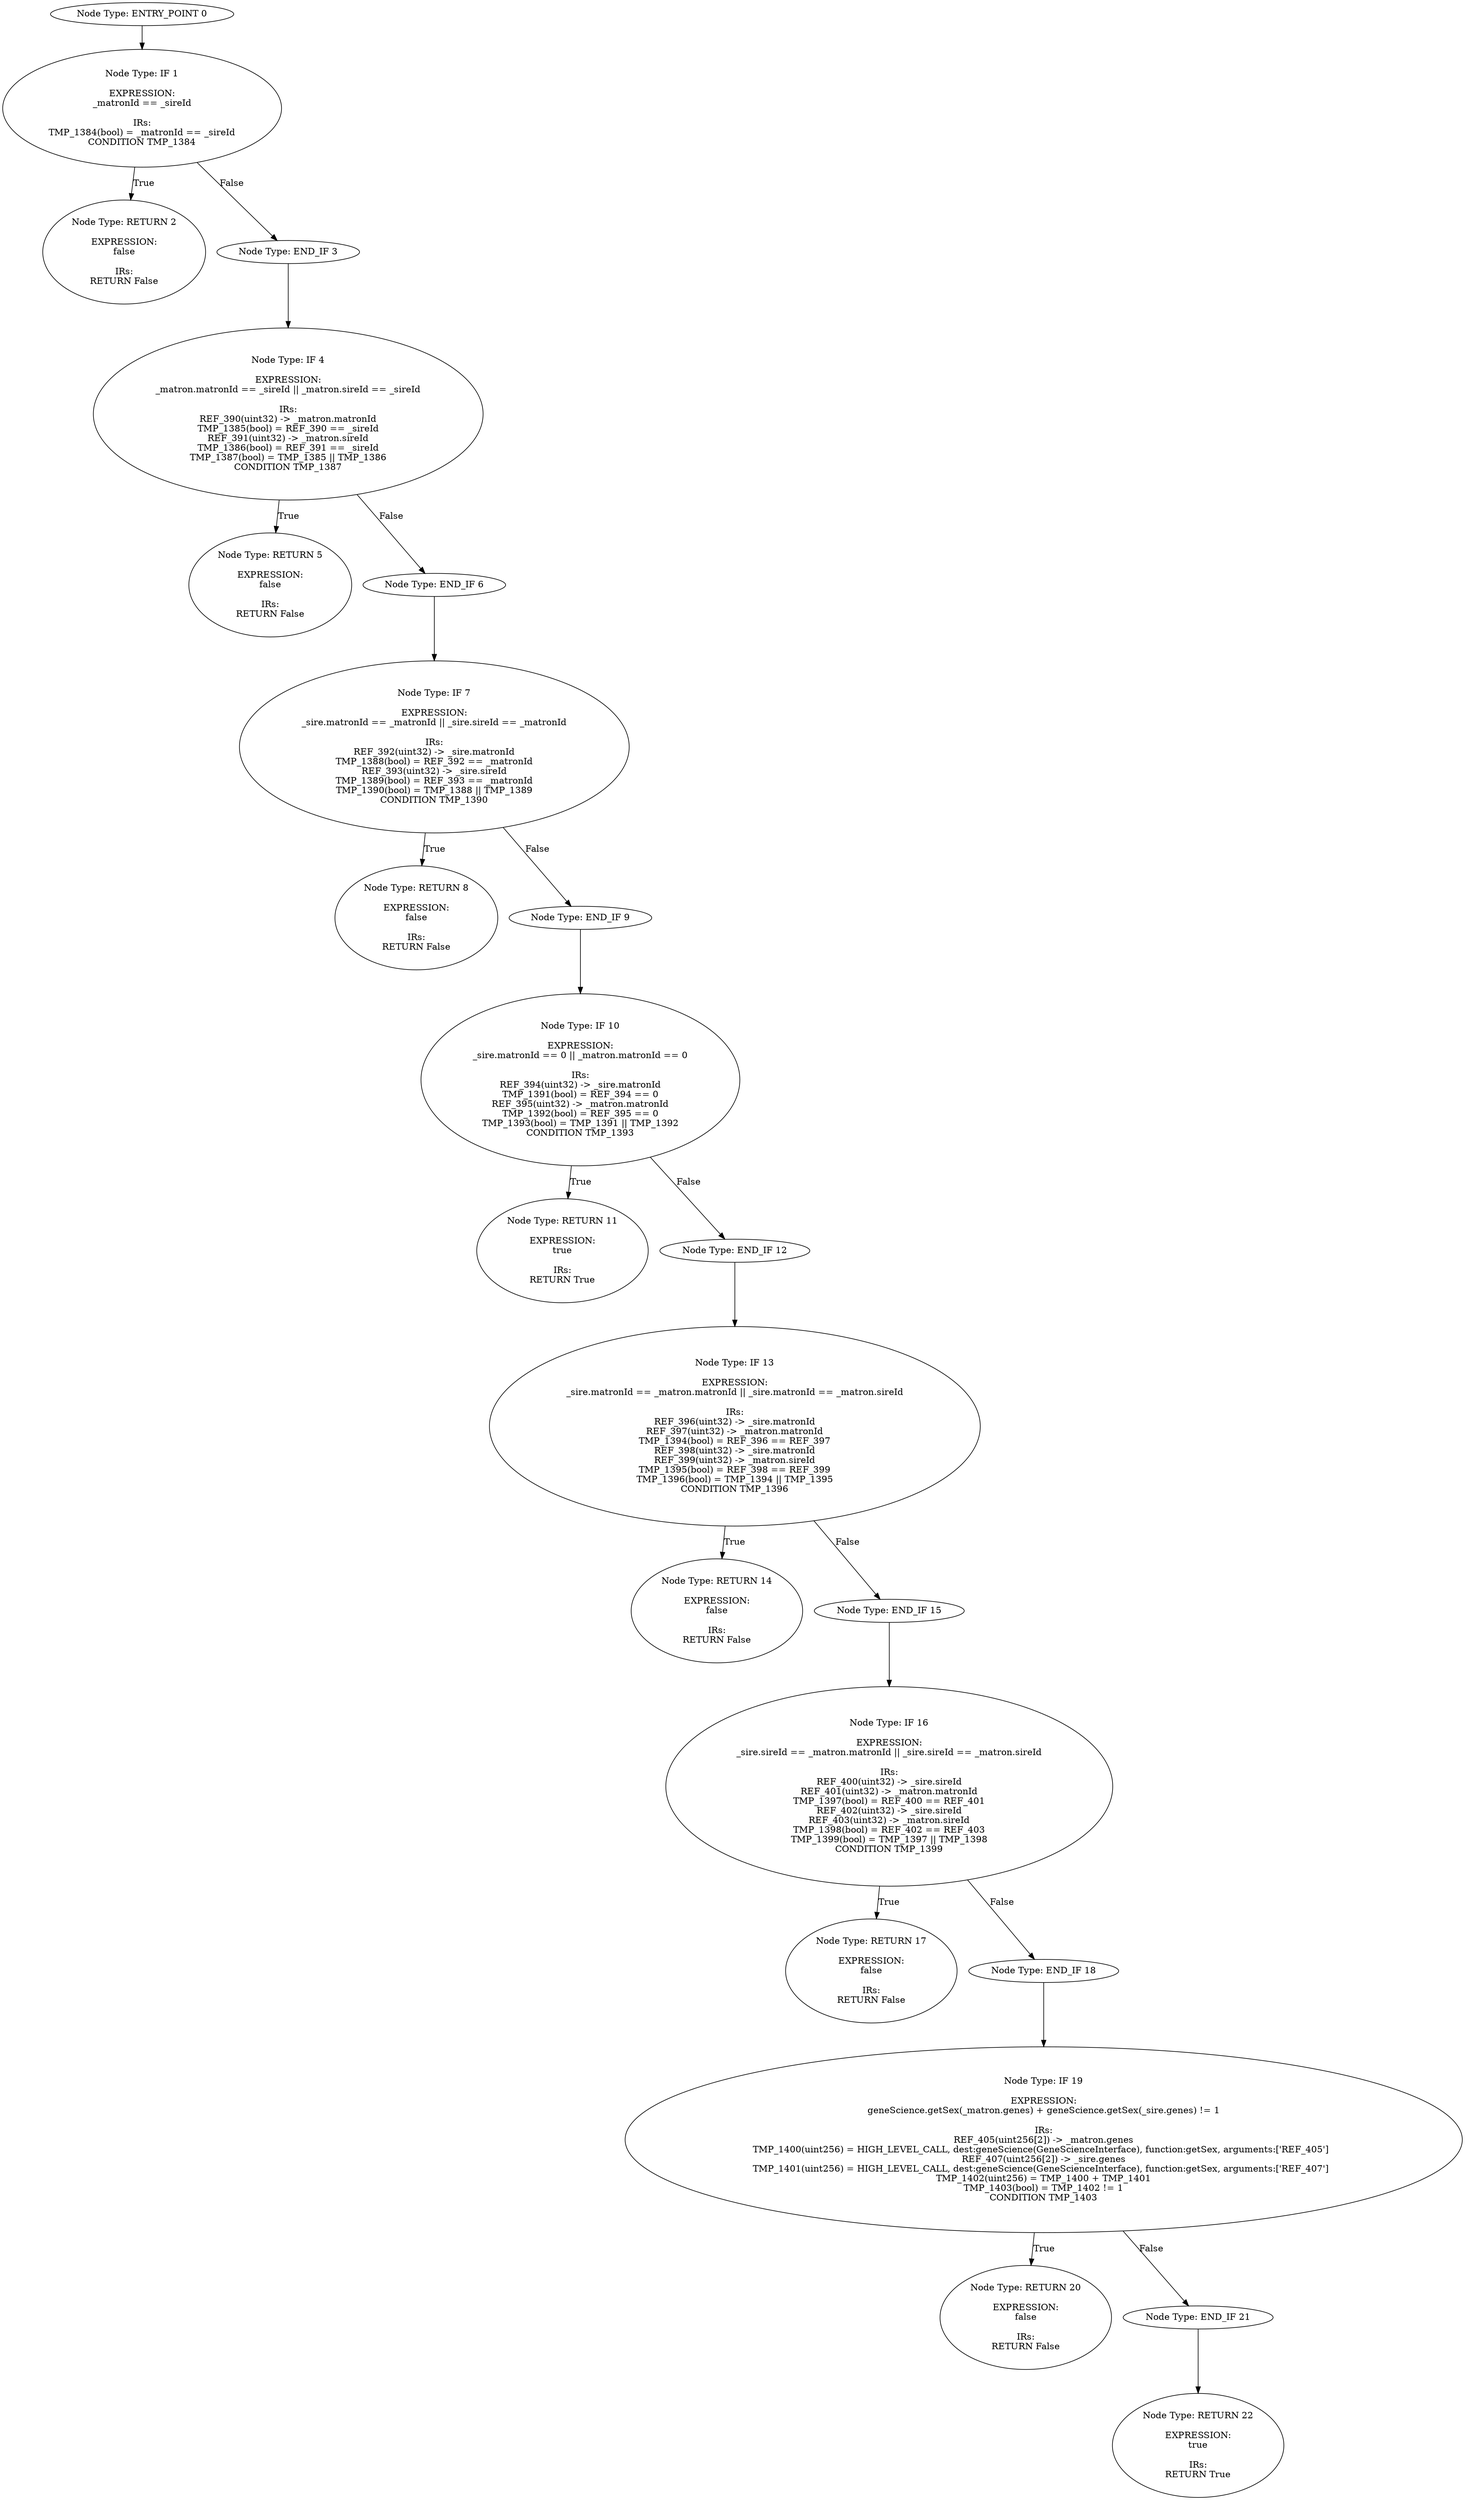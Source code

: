 digraph{
0[label="Node Type: ENTRY_POINT 0
"];
0->1;
1[label="Node Type: IF 1

EXPRESSION:
_matronId == _sireId

IRs:
TMP_1384(bool) = _matronId == _sireId
CONDITION TMP_1384"];
1->2[label="True"];
1->3[label="False"];
2[label="Node Type: RETURN 2

EXPRESSION:
false

IRs:
RETURN False"];
3[label="Node Type: END_IF 3
"];
3->4;
4[label="Node Type: IF 4

EXPRESSION:
_matron.matronId == _sireId || _matron.sireId == _sireId

IRs:
REF_390(uint32) -> _matron.matronId
TMP_1385(bool) = REF_390 == _sireId
REF_391(uint32) -> _matron.sireId
TMP_1386(bool) = REF_391 == _sireId
TMP_1387(bool) = TMP_1385 || TMP_1386
CONDITION TMP_1387"];
4->5[label="True"];
4->6[label="False"];
5[label="Node Type: RETURN 5

EXPRESSION:
false

IRs:
RETURN False"];
6[label="Node Type: END_IF 6
"];
6->7;
7[label="Node Type: IF 7

EXPRESSION:
_sire.matronId == _matronId || _sire.sireId == _matronId

IRs:
REF_392(uint32) -> _sire.matronId
TMP_1388(bool) = REF_392 == _matronId
REF_393(uint32) -> _sire.sireId
TMP_1389(bool) = REF_393 == _matronId
TMP_1390(bool) = TMP_1388 || TMP_1389
CONDITION TMP_1390"];
7->8[label="True"];
7->9[label="False"];
8[label="Node Type: RETURN 8

EXPRESSION:
false

IRs:
RETURN False"];
9[label="Node Type: END_IF 9
"];
9->10;
10[label="Node Type: IF 10

EXPRESSION:
_sire.matronId == 0 || _matron.matronId == 0

IRs:
REF_394(uint32) -> _sire.matronId
TMP_1391(bool) = REF_394 == 0
REF_395(uint32) -> _matron.matronId
TMP_1392(bool) = REF_395 == 0
TMP_1393(bool) = TMP_1391 || TMP_1392
CONDITION TMP_1393"];
10->11[label="True"];
10->12[label="False"];
11[label="Node Type: RETURN 11

EXPRESSION:
true

IRs:
RETURN True"];
12[label="Node Type: END_IF 12
"];
12->13;
13[label="Node Type: IF 13

EXPRESSION:
_sire.matronId == _matron.matronId || _sire.matronId == _matron.sireId

IRs:
REF_396(uint32) -> _sire.matronId
REF_397(uint32) -> _matron.matronId
TMP_1394(bool) = REF_396 == REF_397
REF_398(uint32) -> _sire.matronId
REF_399(uint32) -> _matron.sireId
TMP_1395(bool) = REF_398 == REF_399
TMP_1396(bool) = TMP_1394 || TMP_1395
CONDITION TMP_1396"];
13->14[label="True"];
13->15[label="False"];
14[label="Node Type: RETURN 14

EXPRESSION:
false

IRs:
RETURN False"];
15[label="Node Type: END_IF 15
"];
15->16;
16[label="Node Type: IF 16

EXPRESSION:
_sire.sireId == _matron.matronId || _sire.sireId == _matron.sireId

IRs:
REF_400(uint32) -> _sire.sireId
REF_401(uint32) -> _matron.matronId
TMP_1397(bool) = REF_400 == REF_401
REF_402(uint32) -> _sire.sireId
REF_403(uint32) -> _matron.sireId
TMP_1398(bool) = REF_402 == REF_403
TMP_1399(bool) = TMP_1397 || TMP_1398
CONDITION TMP_1399"];
16->17[label="True"];
16->18[label="False"];
17[label="Node Type: RETURN 17

EXPRESSION:
false

IRs:
RETURN False"];
18[label="Node Type: END_IF 18
"];
18->19;
19[label="Node Type: IF 19

EXPRESSION:
geneScience.getSex(_matron.genes) + geneScience.getSex(_sire.genes) != 1

IRs:
REF_405(uint256[2]) -> _matron.genes
TMP_1400(uint256) = HIGH_LEVEL_CALL, dest:geneScience(GeneScienceInterface), function:getSex, arguments:['REF_405']  
REF_407(uint256[2]) -> _sire.genes
TMP_1401(uint256) = HIGH_LEVEL_CALL, dest:geneScience(GeneScienceInterface), function:getSex, arguments:['REF_407']  
TMP_1402(uint256) = TMP_1400 + TMP_1401
TMP_1403(bool) = TMP_1402 != 1
CONDITION TMP_1403"];
19->20[label="True"];
19->21[label="False"];
20[label="Node Type: RETURN 20

EXPRESSION:
false

IRs:
RETURN False"];
21[label="Node Type: END_IF 21
"];
21->22;
22[label="Node Type: RETURN 22

EXPRESSION:
true

IRs:
RETURN True"];
}
